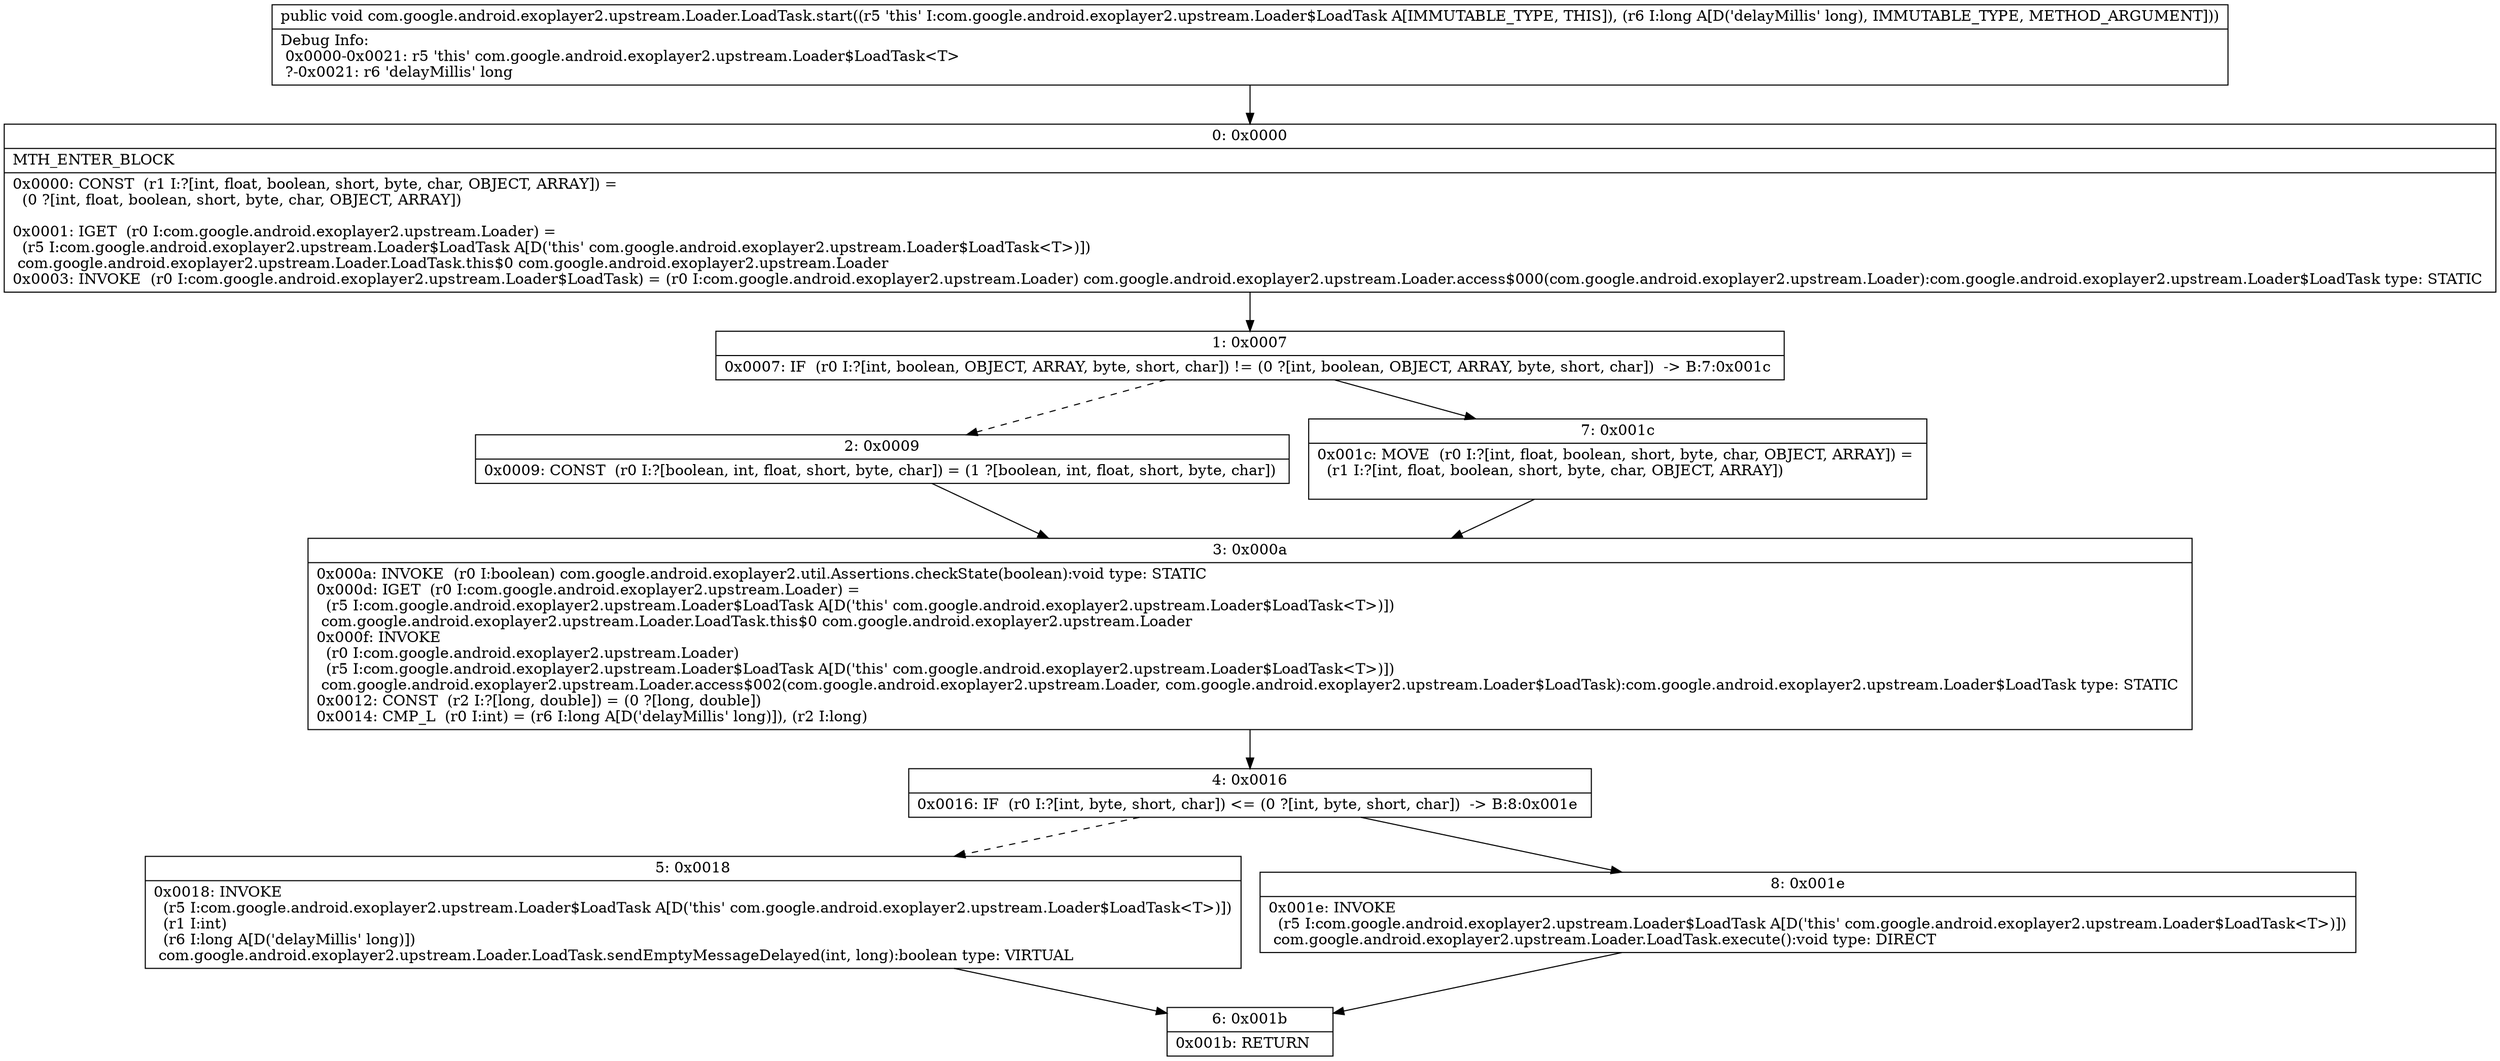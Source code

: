 digraph "CFG forcom.google.android.exoplayer2.upstream.Loader.LoadTask.start(J)V" {
Node_0 [shape=record,label="{0\:\ 0x0000|MTH_ENTER_BLOCK\l|0x0000: CONST  (r1 I:?[int, float, boolean, short, byte, char, OBJECT, ARRAY]) = \l  (0 ?[int, float, boolean, short, byte, char, OBJECT, ARRAY])\l \l0x0001: IGET  (r0 I:com.google.android.exoplayer2.upstream.Loader) = \l  (r5 I:com.google.android.exoplayer2.upstream.Loader$LoadTask A[D('this' com.google.android.exoplayer2.upstream.Loader$LoadTask\<T\>)])\l com.google.android.exoplayer2.upstream.Loader.LoadTask.this$0 com.google.android.exoplayer2.upstream.Loader \l0x0003: INVOKE  (r0 I:com.google.android.exoplayer2.upstream.Loader$LoadTask) = (r0 I:com.google.android.exoplayer2.upstream.Loader) com.google.android.exoplayer2.upstream.Loader.access$000(com.google.android.exoplayer2.upstream.Loader):com.google.android.exoplayer2.upstream.Loader$LoadTask type: STATIC \l}"];
Node_1 [shape=record,label="{1\:\ 0x0007|0x0007: IF  (r0 I:?[int, boolean, OBJECT, ARRAY, byte, short, char]) != (0 ?[int, boolean, OBJECT, ARRAY, byte, short, char])  \-\> B:7:0x001c \l}"];
Node_2 [shape=record,label="{2\:\ 0x0009|0x0009: CONST  (r0 I:?[boolean, int, float, short, byte, char]) = (1 ?[boolean, int, float, short, byte, char]) \l}"];
Node_3 [shape=record,label="{3\:\ 0x000a|0x000a: INVOKE  (r0 I:boolean) com.google.android.exoplayer2.util.Assertions.checkState(boolean):void type: STATIC \l0x000d: IGET  (r0 I:com.google.android.exoplayer2.upstream.Loader) = \l  (r5 I:com.google.android.exoplayer2.upstream.Loader$LoadTask A[D('this' com.google.android.exoplayer2.upstream.Loader$LoadTask\<T\>)])\l com.google.android.exoplayer2.upstream.Loader.LoadTask.this$0 com.google.android.exoplayer2.upstream.Loader \l0x000f: INVOKE  \l  (r0 I:com.google.android.exoplayer2.upstream.Loader)\l  (r5 I:com.google.android.exoplayer2.upstream.Loader$LoadTask A[D('this' com.google.android.exoplayer2.upstream.Loader$LoadTask\<T\>)])\l com.google.android.exoplayer2.upstream.Loader.access$002(com.google.android.exoplayer2.upstream.Loader, com.google.android.exoplayer2.upstream.Loader$LoadTask):com.google.android.exoplayer2.upstream.Loader$LoadTask type: STATIC \l0x0012: CONST  (r2 I:?[long, double]) = (0 ?[long, double]) \l0x0014: CMP_L  (r0 I:int) = (r6 I:long A[D('delayMillis' long)]), (r2 I:long) \l}"];
Node_4 [shape=record,label="{4\:\ 0x0016|0x0016: IF  (r0 I:?[int, byte, short, char]) \<= (0 ?[int, byte, short, char])  \-\> B:8:0x001e \l}"];
Node_5 [shape=record,label="{5\:\ 0x0018|0x0018: INVOKE  \l  (r5 I:com.google.android.exoplayer2.upstream.Loader$LoadTask A[D('this' com.google.android.exoplayer2.upstream.Loader$LoadTask\<T\>)])\l  (r1 I:int)\l  (r6 I:long A[D('delayMillis' long)])\l com.google.android.exoplayer2.upstream.Loader.LoadTask.sendEmptyMessageDelayed(int, long):boolean type: VIRTUAL \l}"];
Node_6 [shape=record,label="{6\:\ 0x001b|0x001b: RETURN   \l}"];
Node_7 [shape=record,label="{7\:\ 0x001c|0x001c: MOVE  (r0 I:?[int, float, boolean, short, byte, char, OBJECT, ARRAY]) = \l  (r1 I:?[int, float, boolean, short, byte, char, OBJECT, ARRAY])\l \l}"];
Node_8 [shape=record,label="{8\:\ 0x001e|0x001e: INVOKE  \l  (r5 I:com.google.android.exoplayer2.upstream.Loader$LoadTask A[D('this' com.google.android.exoplayer2.upstream.Loader$LoadTask\<T\>)])\l com.google.android.exoplayer2.upstream.Loader.LoadTask.execute():void type: DIRECT \l}"];
MethodNode[shape=record,label="{public void com.google.android.exoplayer2.upstream.Loader.LoadTask.start((r5 'this' I:com.google.android.exoplayer2.upstream.Loader$LoadTask A[IMMUTABLE_TYPE, THIS]), (r6 I:long A[D('delayMillis' long), IMMUTABLE_TYPE, METHOD_ARGUMENT]))  | Debug Info:\l  0x0000\-0x0021: r5 'this' com.google.android.exoplayer2.upstream.Loader$LoadTask\<T\>\l  ?\-0x0021: r6 'delayMillis' long\l}"];
MethodNode -> Node_0;
Node_0 -> Node_1;
Node_1 -> Node_2[style=dashed];
Node_1 -> Node_7;
Node_2 -> Node_3;
Node_3 -> Node_4;
Node_4 -> Node_5[style=dashed];
Node_4 -> Node_8;
Node_5 -> Node_6;
Node_7 -> Node_3;
Node_8 -> Node_6;
}

